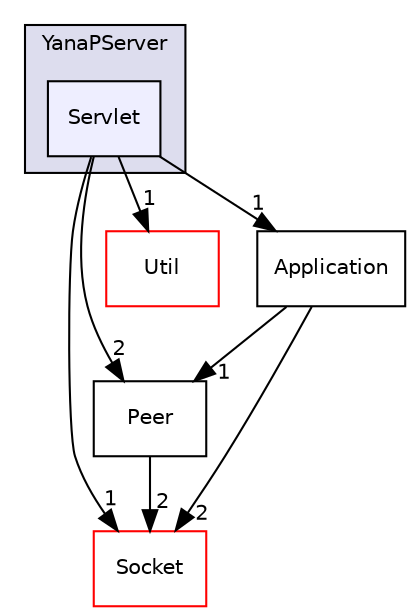 digraph "Servlet" {
  compound=true
  node [ fontsize="10", fontname="Helvetica"];
  edge [ labelfontsize="10", labelfontname="Helvetica"];
  subgraph clusterdir_05ce26451ba72466281a68fa333db4c9 {
    graph [ bgcolor="#ddddee", pencolor="black", label="YanaPServer" fontname="Helvetica", fontsize="10", URL="dir_05ce26451ba72466281a68fa333db4c9.html"]
  dir_ce5a86610c14ebe5511a21d691d9a710 [shape=box, label="Servlet", style="filled", fillcolor="#eeeeff", pencolor="black", URL="dir_ce5a86610c14ebe5511a21d691d9a710.html"];
  }
  dir_960b8e36b494efe68e2099644f2abb6b [shape=box label="Peer" URL="dir_960b8e36b494efe68e2099644f2abb6b.html"];
  dir_c715092d858975d717cbcfac61317f8e [shape=box label="Socket" fillcolor="white" style="filled" color="red" URL="dir_c715092d858975d717cbcfac61317f8e.html"];
  dir_651c73b7fa1d91bab3f1794f6c5782dd [shape=box label="Util" fillcolor="white" style="filled" color="red" URL="dir_651c73b7fa1d91bab3f1794f6c5782dd.html"];
  dir_a20e85408acbd72c49dd604a7a1846df [shape=box label="Application" URL="dir_a20e85408acbd72c49dd604a7a1846df.html"];
  dir_960b8e36b494efe68e2099644f2abb6b->dir_c715092d858975d717cbcfac61317f8e [headlabel="2", labeldistance=1.5 headhref="dir_000020_000014.html"];
  dir_ce5a86610c14ebe5511a21d691d9a710->dir_960b8e36b494efe68e2099644f2abb6b [headlabel="2", labeldistance=1.5 headhref="dir_000011_000020.html"];
  dir_ce5a86610c14ebe5511a21d691d9a710->dir_c715092d858975d717cbcfac61317f8e [headlabel="1", labeldistance=1.5 headhref="dir_000011_000014.html"];
  dir_ce5a86610c14ebe5511a21d691d9a710->dir_651c73b7fa1d91bab3f1794f6c5782dd [headlabel="1", labeldistance=1.5 headhref="dir_000011_000006.html"];
  dir_ce5a86610c14ebe5511a21d691d9a710->dir_a20e85408acbd72c49dd604a7a1846df [headlabel="1", labeldistance=1.5 headhref="dir_000011_000005.html"];
  dir_a20e85408acbd72c49dd604a7a1846df->dir_960b8e36b494efe68e2099644f2abb6b [headlabel="1", labeldistance=1.5 headhref="dir_000005_000020.html"];
  dir_a20e85408acbd72c49dd604a7a1846df->dir_c715092d858975d717cbcfac61317f8e [headlabel="2", labeldistance=1.5 headhref="dir_000005_000014.html"];
}
